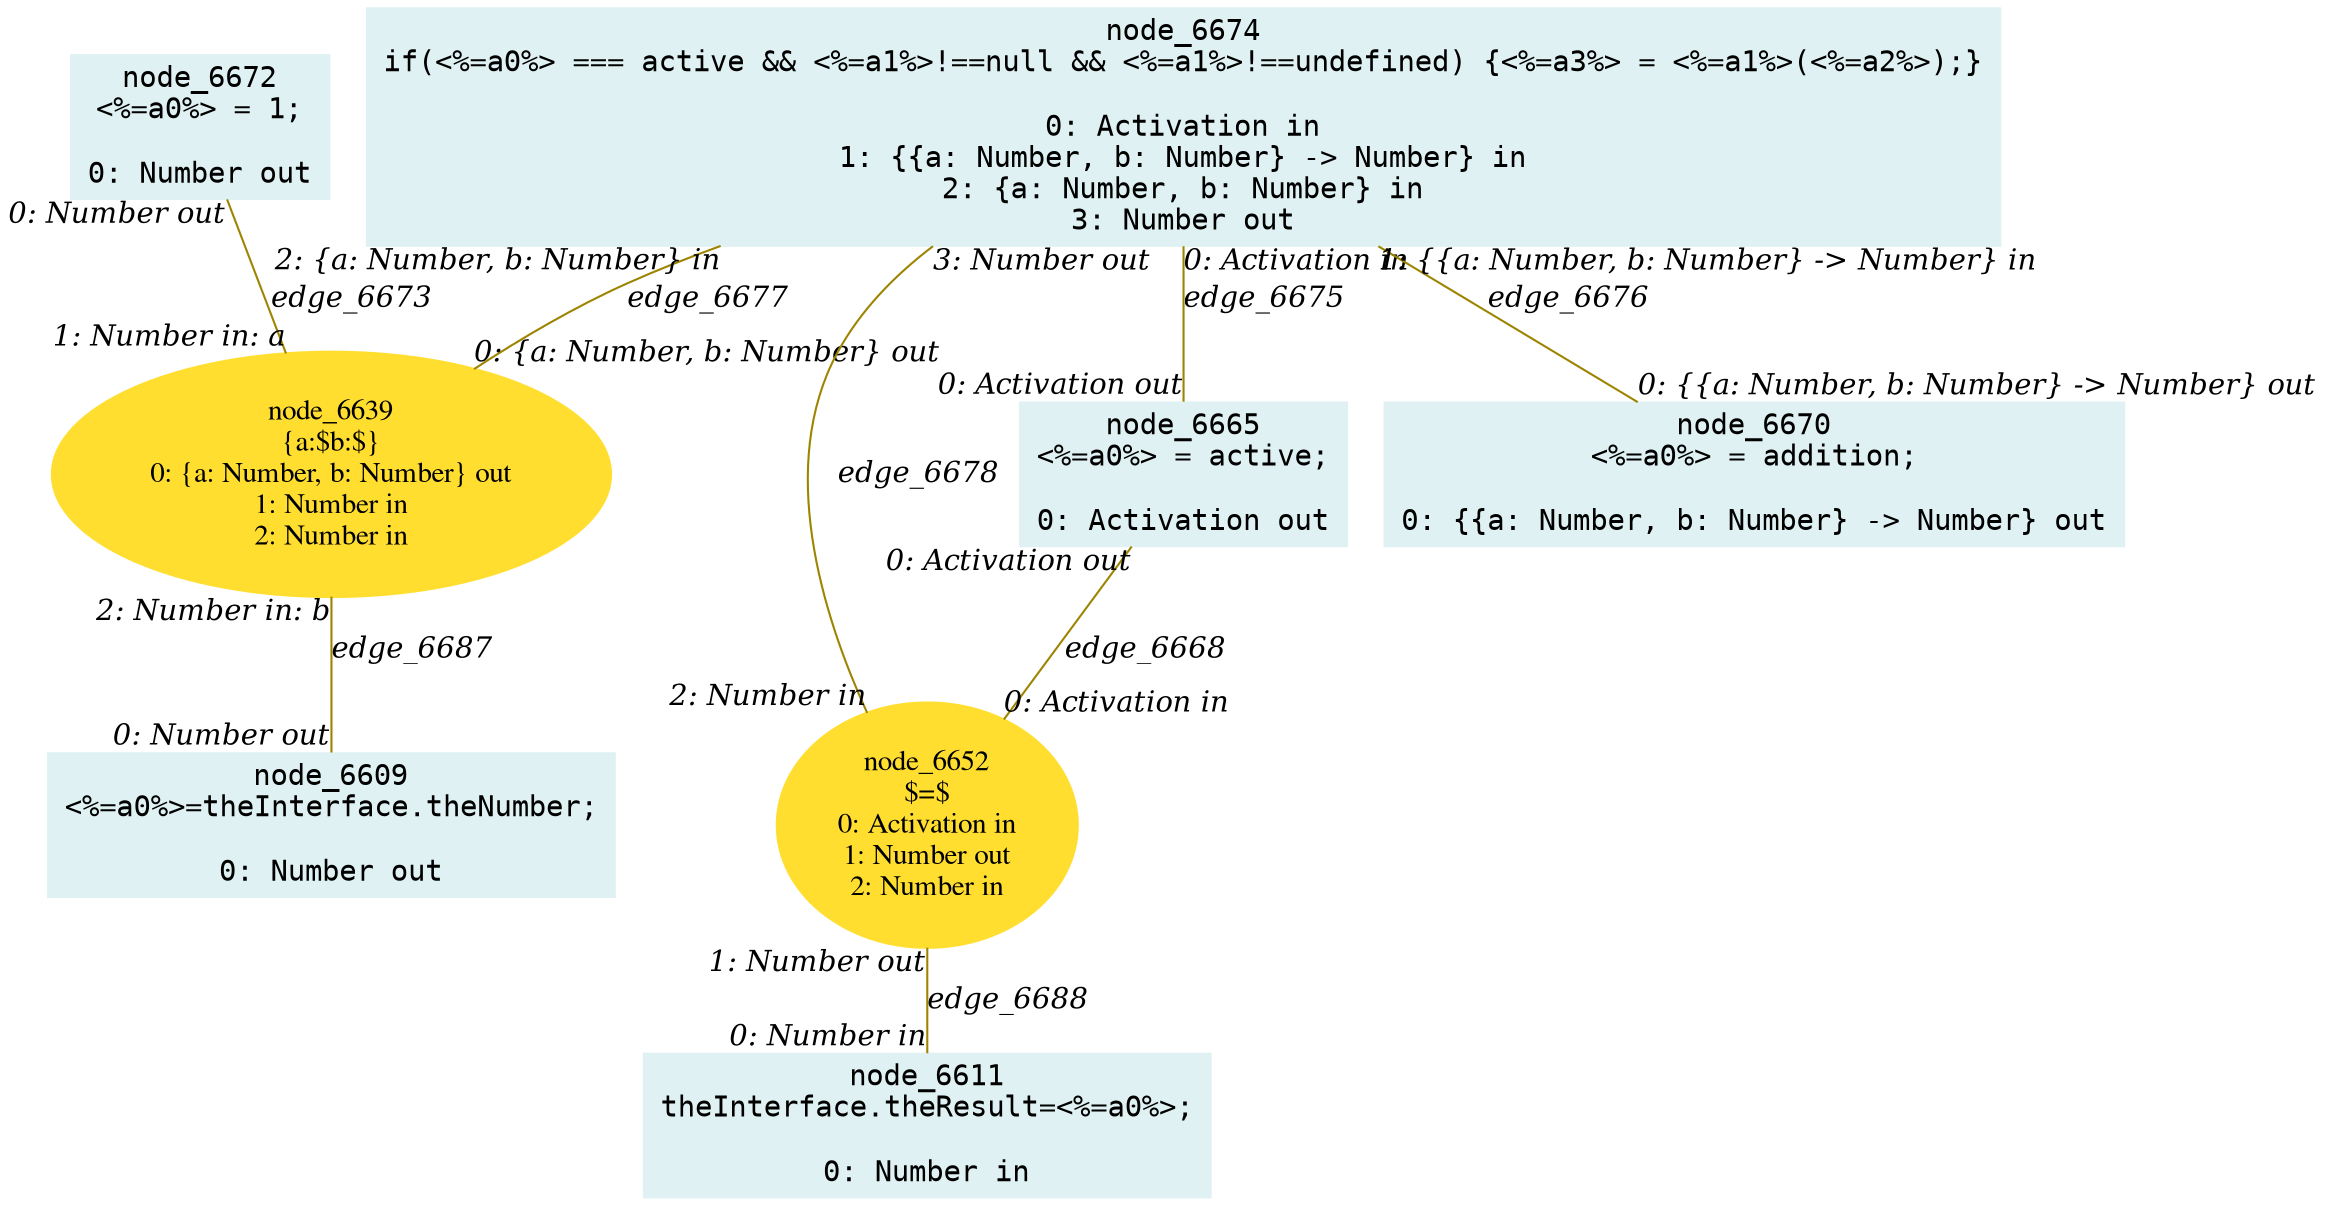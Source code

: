 digraph g{node_6609 [shape="box", style="filled", color="#dff1f2", fontname="Courier", label="node_6609
<%=a0%>=theInterface.theNumber;

0: Number out" ]
node_6611 [shape="box", style="filled", color="#dff1f2", fontname="Courier", label="node_6611
theInterface.theResult=<%=a0%>;

0: Number in" ]
node_6639 [shape="ellipse", style="filled", color="#ffde2f", fontname="Times", label="node_6639
{a:$b:$}
0: {a: Number, b: Number} out
1: Number in
2: Number in" ]
node_6652 [shape="ellipse", style="filled", color="#ffde2f", fontname="Times", label="node_6652
$=$
0: Activation in
1: Number out
2: Number in" ]
node_6665 [shape="box", style="filled", color="#dff1f2", fontname="Courier", label="node_6665
<%=a0%> = active;

0: Activation out" ]
node_6670 [shape="box", style="filled", color="#dff1f2", fontname="Courier", label="node_6670
<%=a0%> = addition;

0: {{a: Number, b: Number} -> Number} out" ]
node_6672 [shape="box", style="filled", color="#dff1f2", fontname="Courier", label="node_6672
<%=a0%> = 1;

0: Number out" ]
node_6674 [shape="box", style="filled", color="#dff1f2", fontname="Courier", label="node_6674
if(<%=a0%> === active && <%=a1%>!==null && <%=a1%>!==undefined) {<%=a3%> = <%=a1%>(<%=a2%>);}

0: Activation in
1: {{a: Number, b: Number} -> Number} in
2: {a: Number, b: Number} in
3: Number out" ]
node_6665 -> node_6652 [dir=none, arrowHead=none, fontname="Times-Italic", arrowsize=1, color="#9d8400", label="edge_6668",  headlabel="0: Activation in", taillabel="0: Activation out" ]
node_6672 -> node_6639 [dir=none, arrowHead=none, fontname="Times-Italic", arrowsize=1, color="#9d8400", label="edge_6673",  headlabel="1: Number in: a", taillabel="0: Number out" ]
node_6674 -> node_6665 [dir=none, arrowHead=none, fontname="Times-Italic", arrowsize=1, color="#9d8400", label="edge_6675",  headlabel="0: Activation out", taillabel="0: Activation in" ]
node_6674 -> node_6670 [dir=none, arrowHead=none, fontname="Times-Italic", arrowsize=1, color="#9d8400", label="edge_6676",  headlabel="0: {{a: Number, b: Number} -> Number} out", taillabel="1: {{a: Number, b: Number} -> Number} in" ]
node_6674 -> node_6639 [dir=none, arrowHead=none, fontname="Times-Italic", arrowsize=1, color="#9d8400", label="edge_6677",  headlabel="0: {a: Number, b: Number} out", taillabel="2: {a: Number, b: Number} in" ]
node_6674 -> node_6652 [dir=none, arrowHead=none, fontname="Times-Italic", arrowsize=1, color="#9d8400", label="edge_6678",  headlabel="2: Number in", taillabel="3: Number out" ]
node_6639 -> node_6609 [dir=none, arrowHead=none, fontname="Times-Italic", arrowsize=1, color="#9d8400", label="edge_6687",  headlabel="0: Number out", taillabel="2: Number in: b" ]
node_6652 -> node_6611 [dir=none, arrowHead=none, fontname="Times-Italic", arrowsize=1, color="#9d8400", label="edge_6688",  headlabel="0: Number in", taillabel="1: Number out" ]
}